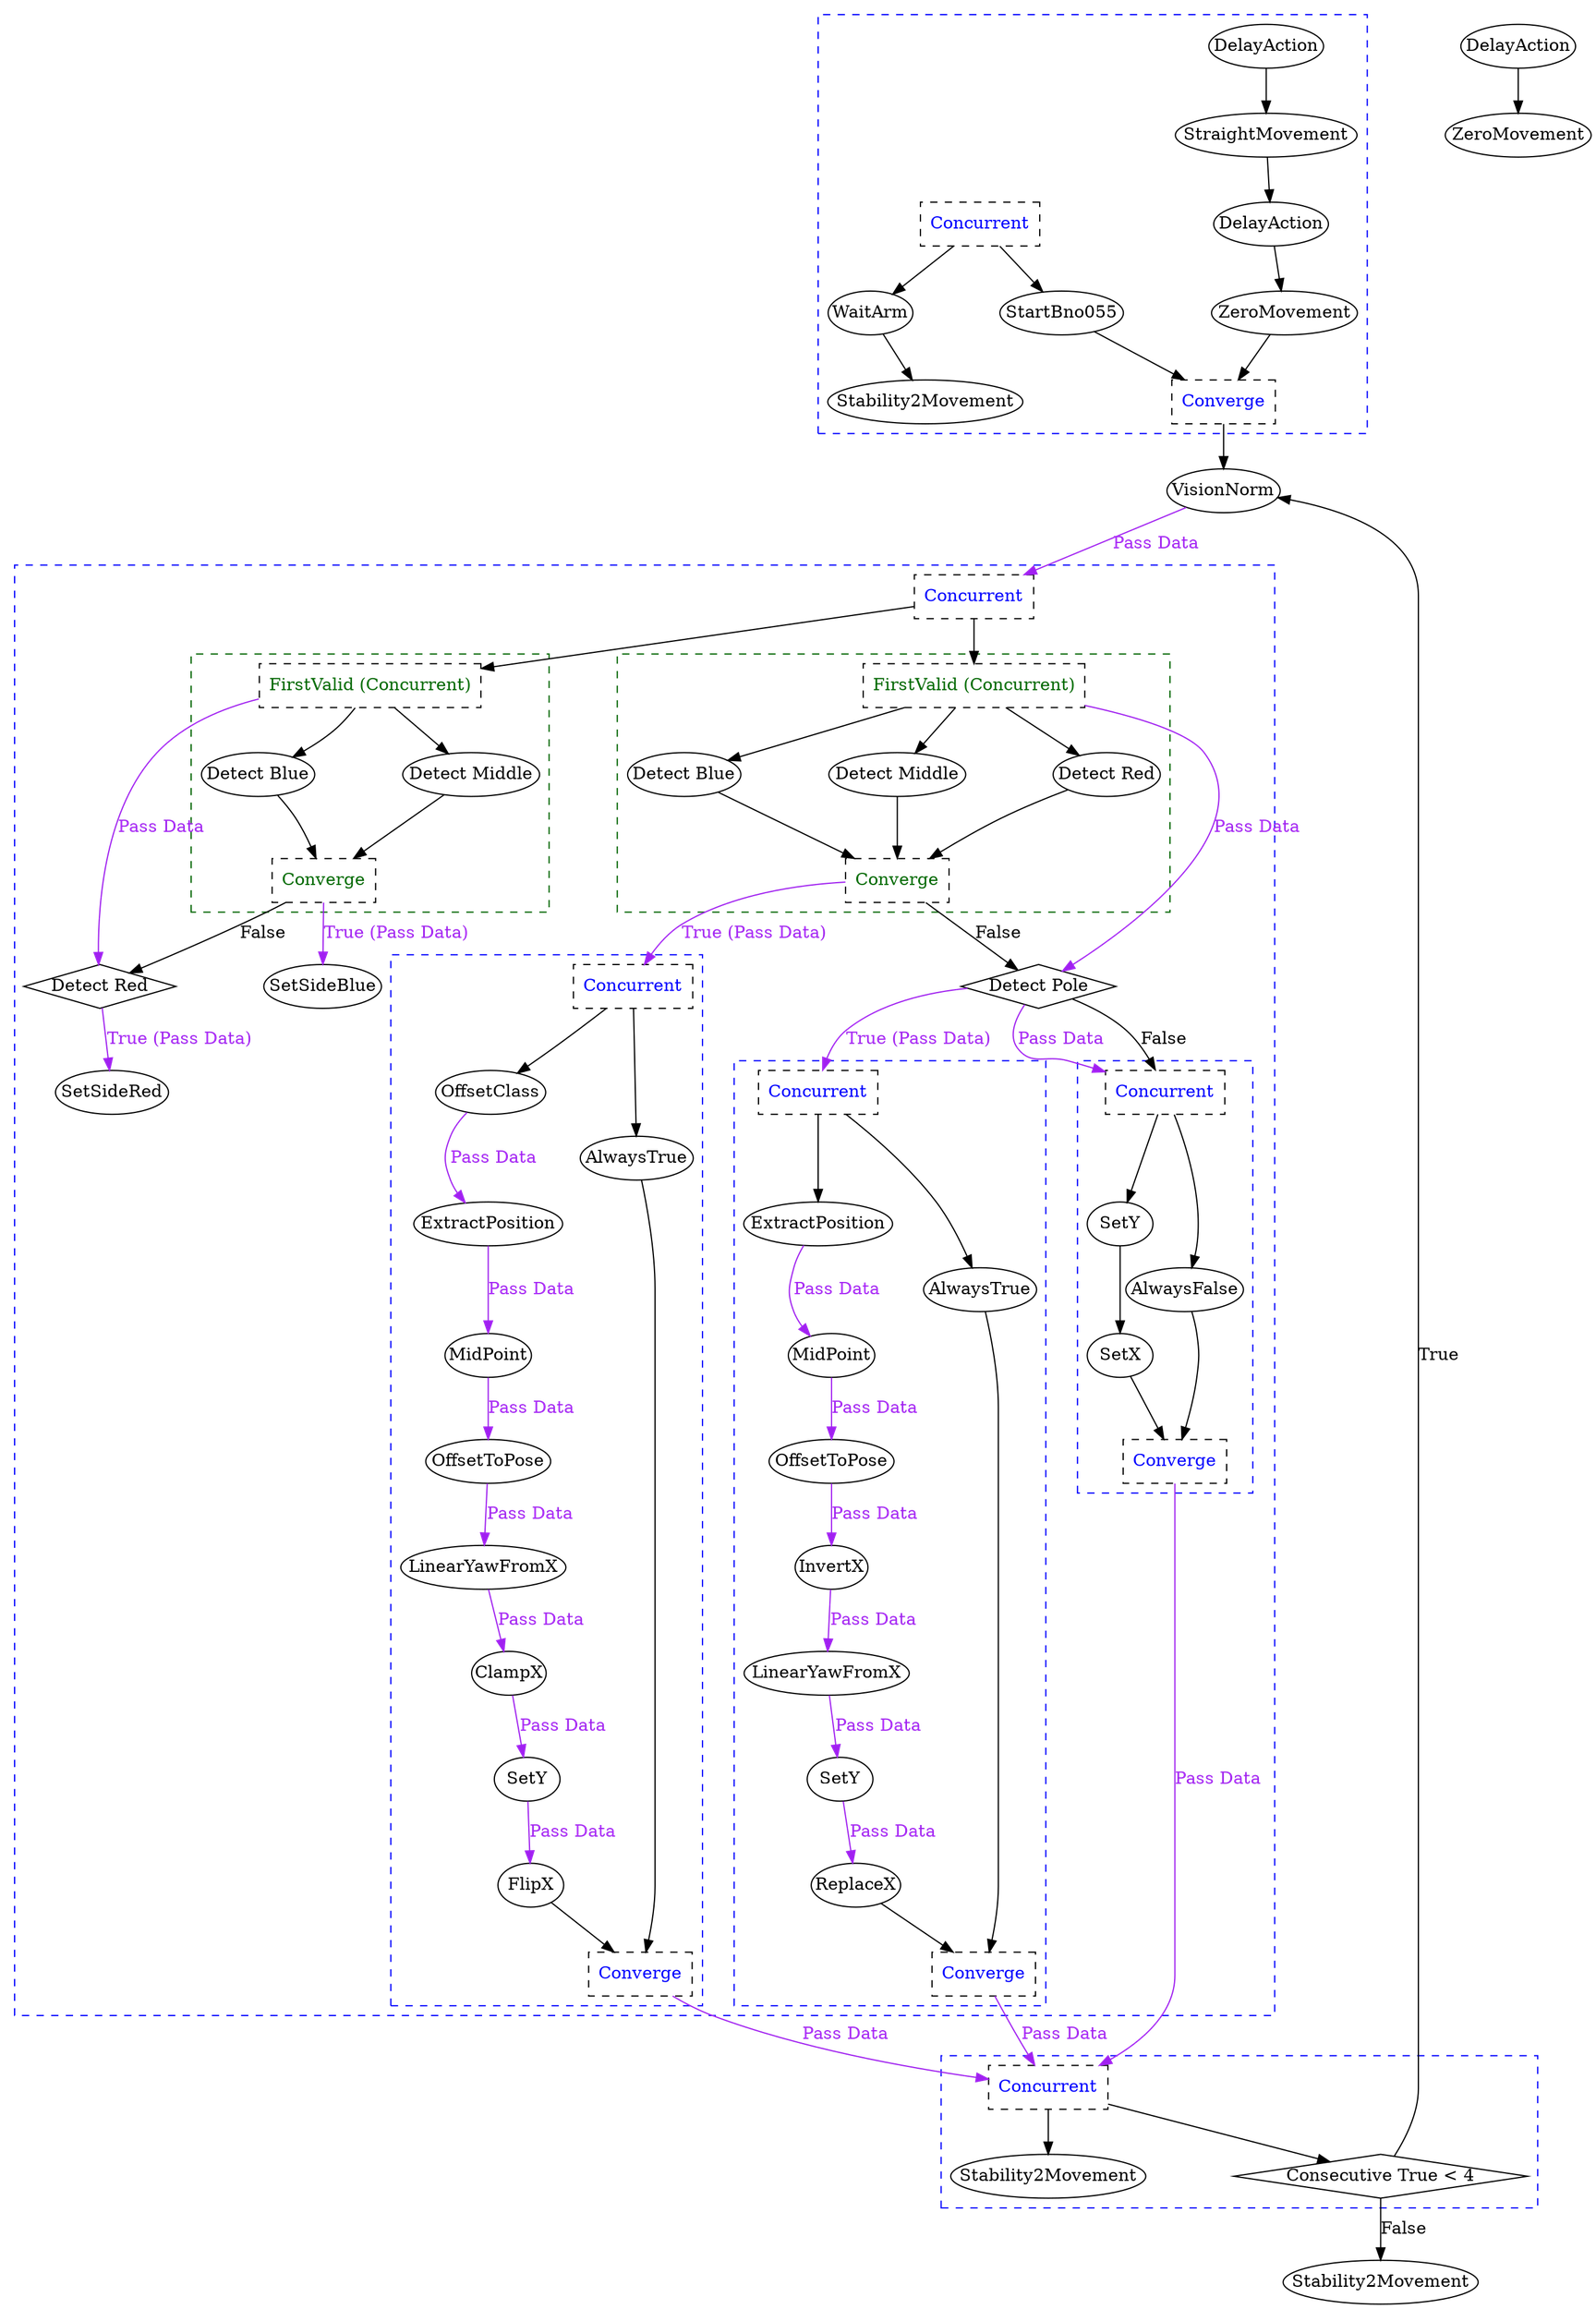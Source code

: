 digraph G {
	splines = true;
	nodesep = 1.0;
	bgcolor = "none"
	"2a6e13a9-73ac-44a5-91b5-a094e0c38d60" [shape = diamond];
	subgraph "cluster_7e0197d1-2324-4d4a-a52d-73524c8325a1" {
		style = dashed;
		color = blue;
		"418b427a-6b63-479e-abe0-510387118364" -> "da163c24-f8c4-443d-84d8-551ef77d50d6" ;
		"da163c24-f8c4-443d-84d8-551ef77d50d6" -> "b0f3b3d1-f2a1-4d2e-bf74-7a5c56c735ae" ;
		"630b1cf1-bfe1-433d-adb4-4a6386ad5409" -> "418b427a-6b63-479e-abe0-510387118364" ;
		"a4344397-6481-4f4f-921b-92ab52dcedd8" -> "0fdab082-e6b7-4364-ae52-a91f15a324a5" ;
		"01c5f330-e8ff-4c2d-8633-de50387cdbf4" -> "a4344397-6481-4f4f-921b-92ab52dcedd8";
		"01c5f330-e8ff-4c2d-8633-de50387cdbf4" -> "e04b5504-f948-4353-a16c-c86c37ea02a6";
		"b0f3b3d1-f2a1-4d2e-bf74-7a5c56c735ae" -> "08b078b6-74cc-4d5a-b99e-918b548bc68f";
		"e04b5504-f948-4353-a16c-c86c37ea02a6" -> "08b078b6-74cc-4d5a-b99e-918b548bc68f";
		"01c5f330-e8ff-4c2d-8633-de50387cdbf4" [label = "Concurrent", shape = box, fontcolor = blue, style = dashed];
		"a4344397-6481-4f4f-921b-92ab52dcedd8" [label = "WaitArm", margin = 0];
		"0fdab082-e6b7-4364-ae52-a91f15a324a5" [label = "Stability2Movement", margin = 0];
		"630b1cf1-bfe1-433d-adb4-4a6386ad5409" [label = "DelayAction", margin = 0];
		"418b427a-6b63-479e-abe0-510387118364" [label = "StraightMovement", margin = 0];
		"da163c24-f8c4-443d-84d8-551ef77d50d6" [label = "DelayAction", margin = 0];
		"b0f3b3d1-f2a1-4d2e-bf74-7a5c56c735ae" [label = "ZeroMovement", margin = 0];
		"e04b5504-f948-4353-a16c-c86c37ea02a6" [label = "StartBno055", margin = 0];
		"08b078b6-74cc-4d5a-b99e-918b548bc68f" [label = "Converge", shape = box, fontcolor = blue, style = dashed];
	}
	
	subgraph "cluster_f5fbb60d-2a51-44bb-86fa-399a19547fa8" {
		style = dashed;
		color = blue;
		"7beccf43-95d5-4ff1-b3e2-023d76b2bda8" [shape = diamond];
		"f6b868ac-105a-44df-b3e2-6ff5eab13e75" [shape = diamond];
		"799f16d0-13aa-496c-990c-5dc335d30f7b" [shape = diamond];
		"15e2946a-7a27-44fd-8b04-0a5db6b497fe" [shape = diamond];
		subgraph "cluster_15d11c2c-2386-45df-b051-a143f412ccba" {
			style = dashed;
			color = darkgreen;
			"f0c40d1e-3f09-421f-86b4-52aa21e911af" -> "9e5c40fc-c371-4cb9-a4c5-5e692fcebf72";
			"f0c40d1e-3f09-421f-86b4-52aa21e911af" -> "5b95bb3e-5a2a-47ae-92fa-5e3920dab5aa";
			"9e5c40fc-c371-4cb9-a4c5-5e692fcebf72" -> "f6b868ac-105a-44df-b3e2-6ff5eab13e75";
			"5b95bb3e-5a2a-47ae-92fa-5e3920dab5aa" -> "f6b868ac-105a-44df-b3e2-6ff5eab13e75";
			"f0c40d1e-3f09-421f-86b4-52aa21e911af" [label = "FirstValid (Concurrent)", shape = box, fontcolor = darkgreen, style = dashed];
			"9e5c40fc-c371-4cb9-a4c5-5e692fcebf72" [label = "Detect Blue", margin = 0];
			"5b95bb3e-5a2a-47ae-92fa-5e3920dab5aa" [label = "Detect Middle", margin = 0];
			"f6b868ac-105a-44df-b3e2-6ff5eab13e75" [label = "Converge", shape = box, fontcolor = darkgreen, style = dashed];
		}
		
		subgraph "cluster_7e697e68-a1f8-4851-a982-791a8291dfaa" {
			style = dashed;
			color = blue;
			"16e8c470-8c5c-4f7c-82f2-c605ae0af233" -> "5f008062-25e3-492d-82aa-a0f150111191" [color = purple, fontcolor = purple, label = "Pass Data"];
			"a34aafcc-6bf7-42d2-ba11-f97dace5e520" -> "16e8c470-8c5c-4f7c-82f2-c605ae0af233" [color = purple, fontcolor = purple, label = "Pass Data"];
			"0fc52194-d889-46e4-a772-e22c27056872" -> "a34aafcc-6bf7-42d2-ba11-f97dace5e520" [color = purple, fontcolor = purple, label = "Pass Data"];
			"a81e734d-d943-4cf6-a326-c097e627d404" -> "0fc52194-d889-46e4-a772-e22c27056872" [color = purple, fontcolor = purple, label = "Pass Data"];
			"06369fbc-d8ac-4fc8-a764-3661b9fba4b9" -> "a81e734d-d943-4cf6-a326-c097e627d404" [color = purple, fontcolor = purple, label = "Pass Data"];
			"a436b3e7-5f09-4770-8d3c-7d764a56eaf5" -> "06369fbc-d8ac-4fc8-a764-3661b9fba4b9" [color = purple, fontcolor = purple, label = "Pass Data"];
			"905e4da0-4685-4f8b-8d9f-2152bd3894ed" -> "a436b3e7-5f09-4770-8d3c-7d764a56eaf5" [color = purple, fontcolor = purple, label = "Pass Data"];
			"ef08cab9-a0d1-4800-9fce-c2bc1793c54e" -> "905e4da0-4685-4f8b-8d9f-2152bd3894ed";
			"ef08cab9-a0d1-4800-9fce-c2bc1793c54e" -> "18e58bef-58b8-43d3-a607-abba6e6f5b9b";
			"5f008062-25e3-492d-82aa-a0f150111191" -> "67f71e8b-2779-41a0-b1b0-84ebd221df75";
			"18e58bef-58b8-43d3-a607-abba6e6f5b9b" -> "67f71e8b-2779-41a0-b1b0-84ebd221df75";
			"ef08cab9-a0d1-4800-9fce-c2bc1793c54e" [label = "Concurrent", shape = box, fontcolor = blue, style = dashed];
			"905e4da0-4685-4f8b-8d9f-2152bd3894ed" [label = "OffsetClass", margin = 0];
			"a436b3e7-5f09-4770-8d3c-7d764a56eaf5" [label = "ExtractPosition", margin = 0];
			"06369fbc-d8ac-4fc8-a764-3661b9fba4b9" [label = "MidPoint", margin = 0];
			"a81e734d-d943-4cf6-a326-c097e627d404" [label = "OffsetToPose", margin = 0];
			"0fc52194-d889-46e4-a772-e22c27056872" [label = "LinearYawFromX", margin = 0];
			"a34aafcc-6bf7-42d2-ba11-f97dace5e520" [label = "ClampX", margin = 0];
			"16e8c470-8c5c-4f7c-82f2-c605ae0af233" [label = "SetY", margin = 0];
			"5f008062-25e3-492d-82aa-a0f150111191" [label = "FlipX", margin = 0];
			"18e58bef-58b8-43d3-a607-abba6e6f5b9b" [label = "AlwaysTrue", margin = 0];
			"67f71e8b-2779-41a0-b1b0-84ebd221df75" [label = "Converge", shape = box, fontcolor = blue, style = dashed];
		}
		
		subgraph "cluster_8a4ecb9e-adde-41b3-bfbc-fd0db753ac80" {
			style = dashed;
			color = blue;
			"367a1372-3058-4f18-9465-ec73d986ec5e" -> "abdbe033-6a2c-42cb-bb11-ba1bed1691f5" [color = purple, fontcolor = purple, label = "Pass Data"];
			"99841074-fc67-4181-a1a1-75a490b49a91" -> "367a1372-3058-4f18-9465-ec73d986ec5e" [color = purple, fontcolor = purple, label = "Pass Data"];
			"26665ee4-87ca-4d7d-a5c6-34d9ff4c7b24" -> "99841074-fc67-4181-a1a1-75a490b49a91" [color = purple, fontcolor = purple, label = "Pass Data"];
			"7770ae50-f769-40f9-8d95-988ad9360c1a" -> "26665ee4-87ca-4d7d-a5c6-34d9ff4c7b24" [color = purple, fontcolor = purple, label = "Pass Data"];
			"25b6b045-9673-4079-a51a-65f92b03dec5" -> "7770ae50-f769-40f9-8d95-988ad9360c1a" [color = purple, fontcolor = purple, label = "Pass Data"];
			"f2755198-6bbb-41a8-91db-a9cf41e57651" -> "25b6b045-9673-4079-a51a-65f92b03dec5" [color = purple, fontcolor = purple, label = "Pass Data"];
			"0d6c925c-a587-4988-8604-9d88ea81b4d6" -> "f2755198-6bbb-41a8-91db-a9cf41e57651";
			"0d6c925c-a587-4988-8604-9d88ea81b4d6" -> "9cded864-f867-431c-8ea2-88539367fc00";
			"abdbe033-6a2c-42cb-bb11-ba1bed1691f5" -> "25a8f65b-1ef8-4938-8023-c6c6c23da8dd";
			"9cded864-f867-431c-8ea2-88539367fc00" -> "25a8f65b-1ef8-4938-8023-c6c6c23da8dd";
			"0d6c925c-a587-4988-8604-9d88ea81b4d6" [label = "Concurrent", shape = box, fontcolor = blue, style = dashed];
			"f2755198-6bbb-41a8-91db-a9cf41e57651" [label = "ExtractPosition", margin = 0];
			"25b6b045-9673-4079-a51a-65f92b03dec5" [label = "MidPoint", margin = 0];
			"7770ae50-f769-40f9-8d95-988ad9360c1a" [label = "OffsetToPose", margin = 0];
			"26665ee4-87ca-4d7d-a5c6-34d9ff4c7b24" [label = "InvertX", margin = 0];
			"99841074-fc67-4181-a1a1-75a490b49a91" [label = "LinearYawFromX", margin = 0];
			"367a1372-3058-4f18-9465-ec73d986ec5e" [label = "SetY", margin = 0];
			"abdbe033-6a2c-42cb-bb11-ba1bed1691f5" [label = "ReplaceX", margin = 0];
			"9cded864-f867-431c-8ea2-88539367fc00" [label = "AlwaysTrue", margin = 0];
			"25a8f65b-1ef8-4938-8023-c6c6c23da8dd" [label = "Converge", shape = box, fontcolor = blue, style = dashed];
		}
		
		subgraph "cluster_b7bc28fc-11bf-4e72-bcc2-8264636f06c3" {
			style = dashed;
			color = blue;
			"a2452902-d8fc-4216-a5be-e759ec398249" -> "7d35ae45-c2df-42d1-a9fb-1dc449183d1a" ;
			"417a23a0-de8a-426d-822d-7445a4f5986b" -> "a2452902-d8fc-4216-a5be-e759ec398249";
			"417a23a0-de8a-426d-822d-7445a4f5986b" -> "ff1765ec-42de-4e54-b50a-6abc4c2a04cc";
			"7d35ae45-c2df-42d1-a9fb-1dc449183d1a" -> "3910431d-309b-4f83-967b-ed19ea4cd3bb";
			"ff1765ec-42de-4e54-b50a-6abc4c2a04cc" -> "3910431d-309b-4f83-967b-ed19ea4cd3bb";
			"417a23a0-de8a-426d-822d-7445a4f5986b" [label = "Concurrent", shape = box, fontcolor = blue, style = dashed];
			"a2452902-d8fc-4216-a5be-e759ec398249" [label = "SetY", margin = 0];
			"7d35ae45-c2df-42d1-a9fb-1dc449183d1a" [label = "SetX", margin = 0];
			"ff1765ec-42de-4e54-b50a-6abc4c2a04cc" [label = "AlwaysFalse", margin = 0];
			"3910431d-309b-4f83-967b-ed19ea4cd3bb" [label = "Converge", shape = box, fontcolor = blue, style = dashed];
		}
		
		subgraph "cluster_2dd5256b-c890-4b89-b90c-32b1817f02df" {
			style = dashed;
			color = darkgreen;
			"3eabedcf-afc9-49ed-8038-aeef10c405bb" -> "e2749491-b33a-49e5-a05a-1940334621f2";
			"3eabedcf-afc9-49ed-8038-aeef10c405bb" -> "5c602218-82aa-479f-9f2d-bb24046c6330";
			"3eabedcf-afc9-49ed-8038-aeef10c405bb" -> "09d03d94-c70e-4b68-a435-81d0e6fd2e2d";
			"e2749491-b33a-49e5-a05a-1940334621f2" -> "15e2946a-7a27-44fd-8b04-0a5db6b497fe";
			"5c602218-82aa-479f-9f2d-bb24046c6330" -> "15e2946a-7a27-44fd-8b04-0a5db6b497fe";
			"09d03d94-c70e-4b68-a435-81d0e6fd2e2d" -> "15e2946a-7a27-44fd-8b04-0a5db6b497fe";
			"3eabedcf-afc9-49ed-8038-aeef10c405bb" [label = "FirstValid (Concurrent)", shape = box, fontcolor = darkgreen, style = dashed];
			"e2749491-b33a-49e5-a05a-1940334621f2" [label = "Detect Blue", margin = 0];
			"5c602218-82aa-479f-9f2d-bb24046c6330" [label = "Detect Middle", margin = 0];
			"09d03d94-c70e-4b68-a435-81d0e6fd2e2d" [label = "Detect Red", margin = 0];
			"15e2946a-7a27-44fd-8b04-0a5db6b497fe" [label = "Converge", shape = box, fontcolor = darkgreen, style = dashed];
		}
		
		"7beccf43-95d5-4ff1-b3e2-023d76b2bda8" -> "982b9395-ae88-4686-96d8-107c8ce0c236" [color = purple, fontcolor = purple, label = "True (Pass Data)"];
		"f6b868ac-105a-44df-b3e2-6ff5eab13e75" -> "0e5cee2c-6659-419d-80fe-7f1fafec3ece" [color = purple, fontcolor = purple, label = "True (Pass Data)"];
		"f6b868ac-105a-44df-b3e2-6ff5eab13e75" -> "7beccf43-95d5-4ff1-b3e2-023d76b2bda8" [label = "False"];
		"f0c40d1e-3f09-421f-86b4-52aa21e911af" -> "7beccf43-95d5-4ff1-b3e2-023d76b2bda8" [color = purple, fontcolor = purple, label = "Pass Data"];
		"799f16d0-13aa-496c-990c-5dc335d30f7b" -> "0d6c925c-a587-4988-8604-9d88ea81b4d6" [color = purple, fontcolor = purple, label = "True (Pass Data)"];
		"799f16d0-13aa-496c-990c-5dc335d30f7b" -> "417a23a0-de8a-426d-822d-7445a4f5986b" [label = "False"];
		"799f16d0-13aa-496c-990c-5dc335d30f7b" -> "417a23a0-de8a-426d-822d-7445a4f5986b" [color = purple, fontcolor = purple, label = "Pass Data"];
		"15e2946a-7a27-44fd-8b04-0a5db6b497fe" -> "ef08cab9-a0d1-4800-9fce-c2bc1793c54e" [color = purple, fontcolor = purple, label = "True (Pass Data)"];
		"15e2946a-7a27-44fd-8b04-0a5db6b497fe" -> "799f16d0-13aa-496c-990c-5dc335d30f7b" [label = "False"];
		"3eabedcf-afc9-49ed-8038-aeef10c405bb" -> "799f16d0-13aa-496c-990c-5dc335d30f7b" [color = purple, fontcolor = purple, label = "Pass Data"];
		"f51c195f-f5fa-451d-bebb-6374dfe03067" -> "f0c40d1e-3f09-421f-86b4-52aa21e911af";
		"f51c195f-f5fa-451d-bebb-6374dfe03067" -> "3eabedcf-afc9-49ed-8038-aeef10c405bb";
		"f51c195f-f5fa-451d-bebb-6374dfe03067" [label = "Concurrent", shape = box, fontcolor = blue, style = dashed];
		"0e5cee2c-6659-419d-80fe-7f1fafec3ece" [label = "SetSideBlue", margin = 0];
		"982b9395-ae88-4686-96d8-107c8ce0c236" [label = "SetSideRed", margin = 0];
		"7beccf43-95d5-4ff1-b3e2-023d76b2bda8" [label = "Detect Red", margin = 0];
		"799f16d0-13aa-496c-990c-5dc335d30f7b" [label = "Detect Pole", margin = 0];
	}
	
	subgraph "cluster_9e86248f-ff5a-4691-93a7-1c68f3b02482" {
		style = dashed;
		color = blue;
		"130ad6ef-b38e-4db1-b610-ab096ba21c5d" -> "7990f664-85b2-49da-846b-b4263a55779c";
		"130ad6ef-b38e-4db1-b610-ab096ba21c5d" -> "2a6e13a9-73ac-44a5-91b5-a094e0c38d60";
		"130ad6ef-b38e-4db1-b610-ab096ba21c5d" [label = "Concurrent", shape = box, fontcolor = blue, style = dashed];
		"7990f664-85b2-49da-846b-b4263a55779c" [label = "Stability2Movement", margin = 0];
		"2a6e13a9-73ac-44a5-91b5-a094e0c38d60" [label = "Consecutive True < 4", margin = 0];
	}
	
	"67f71e8b-2779-41a0-b1b0-84ebd221df75" -> "130ad6ef-b38e-4db1-b610-ab096ba21c5d" [color = purple, fontcolor = purple, label = "Pass Data"];
	"25a8f65b-1ef8-4938-8023-c6c6c23da8dd" -> "130ad6ef-b38e-4db1-b610-ab096ba21c5d" [color = purple, fontcolor = purple, label = "Pass Data"];
	"3910431d-309b-4f83-967b-ed19ea4cd3bb" -> "130ad6ef-b38e-4db1-b610-ab096ba21c5d" [color = purple, fontcolor = purple, label = "Pass Data"];
	"f2eac7cb-905b-42ea-b29c-8cb5123b8a04" -> "f51c195f-f5fa-451d-bebb-6374dfe03067" [color = purple, fontcolor = purple, label = "Pass Data"];
	"2a6e13a9-73ac-44a5-91b5-a094e0c38d60" -> "f2eac7cb-905b-42ea-b29c-8cb5123b8a04" [label = "True"];
	"863e40d1-7460-4bd5-8fe6-1ec0826c4240" -> "d699bf3d-2ac4-48c5-a51f-ae08671f8e73" ;
	"2a6e13a9-73ac-44a5-91b5-a094e0c38d60" -> "bc312c0b-6080-4155-b4b4-c0c152e73e06" [label = "False"];
	"08b078b6-74cc-4d5a-b99e-918b548bc68f" -> "f2eac7cb-905b-42ea-b29c-8cb5123b8a04" ;
	"f2eac7cb-905b-42ea-b29c-8cb5123b8a04" [label = "VisionNorm", margin = 0];
	"bc312c0b-6080-4155-b4b4-c0c152e73e06" [label = "Stability2Movement", margin = 0];
	"863e40d1-7460-4bd5-8fe6-1ec0826c4240" [label = "DelayAction", margin = 0];
	"d699bf3d-2ac4-48c5-a51f-ae08671f8e73" [label = "ZeroMovement", margin = 0];
}
